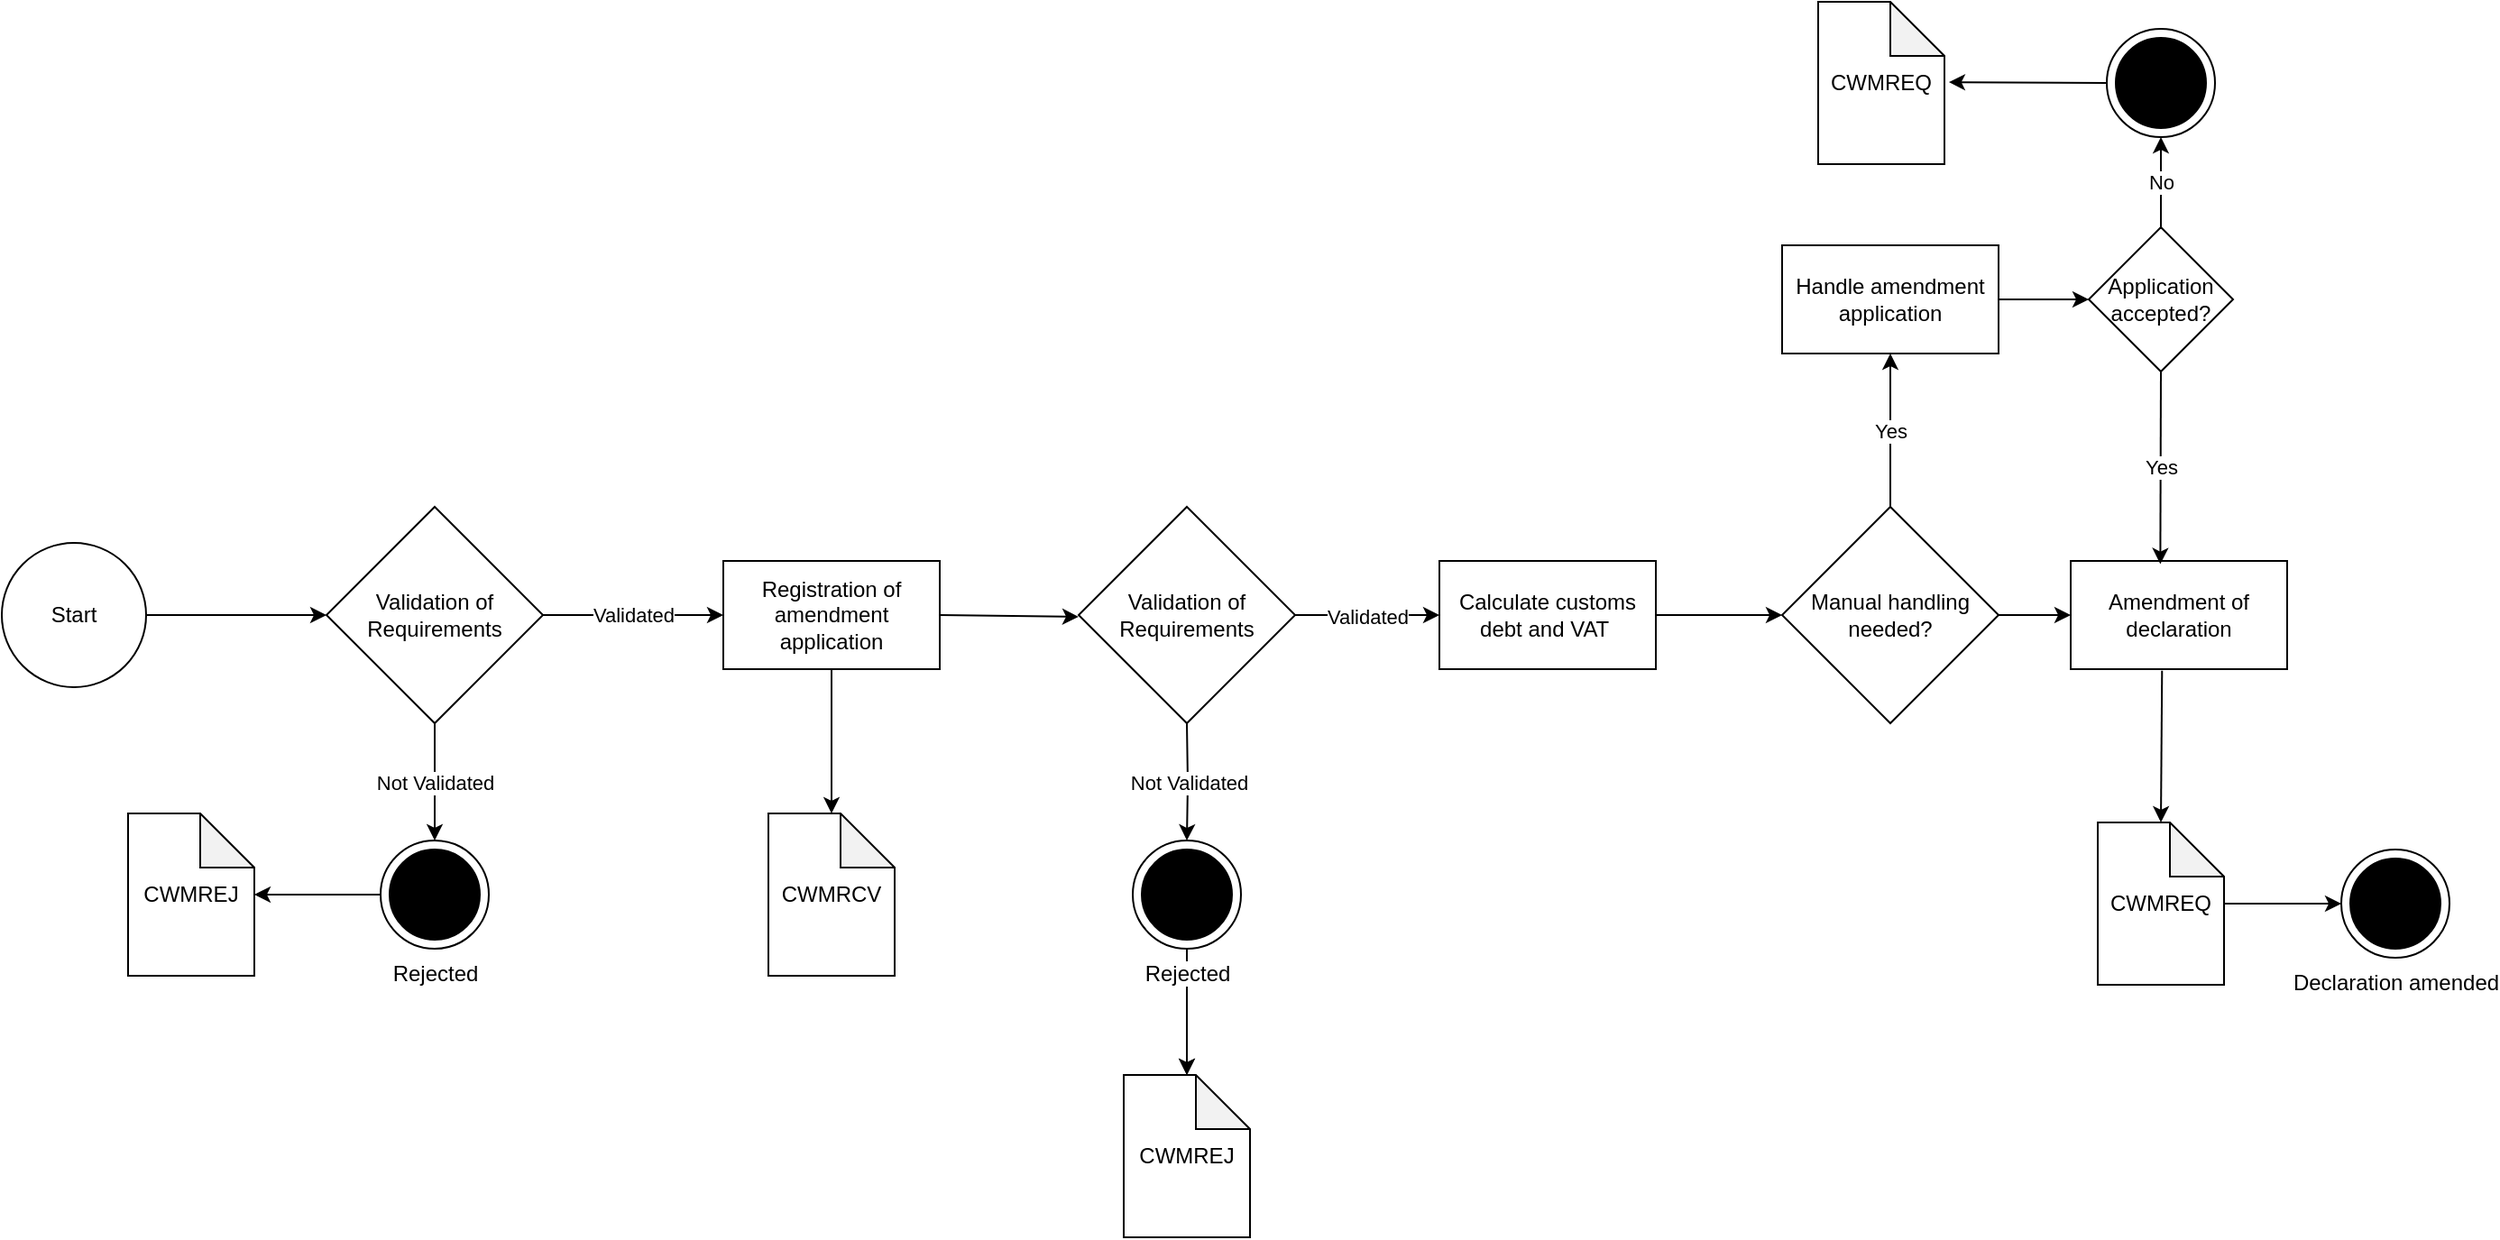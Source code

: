 <mxfile version="14.6.11" type="device"><diagram id="gWjl85z_mulHOem3euQl" name="Page-1"><mxGraphModel dx="2094" dy="511" grid="1" gridSize="10" guides="1" tooltips="1" connect="1" arrows="1" fold="1" page="1" pageScale="1" pageWidth="1169" pageHeight="1654" math="0" shadow="0"><root><mxCell id="0"/><mxCell id="1" parent="0"/><mxCell id="Fx8CQx_uHr4Iwh_uUYza-1" value="Rejected" style="shape=mxgraph.sysml.actFinal;html=1;verticalLabelPosition=bottom;labelBackgroundColor=#ffffff;verticalAlign=top;" vertex="1" parent="1"><mxGeometry x="-627" y="520" width="60" height="60" as="geometry"/></mxCell><mxCell id="Fx8CQx_uHr4Iwh_uUYza-2" value="" style="edgeStyle=orthogonalEdgeStyle;rounded=0;orthogonalLoop=1;jettySize=auto;html=1;exitX=0.5;exitY=1;exitDx=0;exitDy=0;" edge="1" parent="1" source="Fx8CQx_uHr4Iwh_uUYza-7" target="Fx8CQx_uHr4Iwh_uUYza-3"><mxGeometry relative="1" as="geometry"><mxPoint x="-359.5" y="385" as="sourcePoint"/></mxGeometry></mxCell><mxCell id="Fx8CQx_uHr4Iwh_uUYza-3" value="CWMRCV" style="shape=note;whiteSpace=wrap;html=1;backgroundOutline=1;darkOpacity=0.05;" vertex="1" parent="1"><mxGeometry x="-412" y="505" width="70" height="90" as="geometry"/></mxCell><mxCell id="Fx8CQx_uHr4Iwh_uUYza-4" value="" style="edgeStyle=orthogonalEdgeStyle;rounded=0;orthogonalLoop=1;jettySize=auto;html=1;" edge="1" parent="1" source="Fx8CQx_uHr4Iwh_uUYza-5" target="Fx8CQx_uHr4Iwh_uUYza-10"><mxGeometry relative="1" as="geometry"/></mxCell><mxCell id="Fx8CQx_uHr4Iwh_uUYza-5" value="Start" style="ellipse;whiteSpace=wrap;html=1;" vertex="1" parent="1"><mxGeometry x="-837" y="355" width="80" height="80" as="geometry"/></mxCell><mxCell id="Fx8CQx_uHr4Iwh_uUYza-6" value="Validated" style="edgeStyle=orthogonalEdgeStyle;rounded=0;orthogonalLoop=1;jettySize=auto;html=1;startArrow=none;" edge="1" parent="1" source="Fx8CQx_uHr4Iwh_uUYza-13"><mxGeometry relative="1" as="geometry"><mxPoint x="-40" y="395" as="targetPoint"/></mxGeometry></mxCell><mxCell id="Fx8CQx_uHr4Iwh_uUYza-7" value="Registration of amendment application" style="whiteSpace=wrap;html=1;" vertex="1" parent="1"><mxGeometry x="-437" y="365" width="120" height="60" as="geometry"/></mxCell><mxCell id="Fx8CQx_uHr4Iwh_uUYza-8" value="Validated" style="edgeStyle=orthogonalEdgeStyle;rounded=0;orthogonalLoop=1;jettySize=auto;html=1;" edge="1" parent="1" source="Fx8CQx_uHr4Iwh_uUYza-10" target="Fx8CQx_uHr4Iwh_uUYza-7"><mxGeometry relative="1" as="geometry"/></mxCell><mxCell id="Fx8CQx_uHr4Iwh_uUYza-9" value="Not Validated" style="edgeStyle=orthogonalEdgeStyle;rounded=0;orthogonalLoop=1;jettySize=auto;html=1;" edge="1" parent="1" source="Fx8CQx_uHr4Iwh_uUYza-10" target="Fx8CQx_uHr4Iwh_uUYza-1"><mxGeometry relative="1" as="geometry"/></mxCell><mxCell id="Fx8CQx_uHr4Iwh_uUYza-10" value="Validation of Requirements" style="rhombus;whiteSpace=wrap;html=1;" vertex="1" parent="1"><mxGeometry x="-657" y="335" width="120" height="120" as="geometry"/></mxCell><mxCell id="Fx8CQx_uHr4Iwh_uUYza-11" value="" style="edgeStyle=orthogonalEdgeStyle;rounded=0;orthogonalLoop=1;jettySize=auto;html=1;exitX=0;exitY=0.5;exitDx=0;exitDy=0;exitPerimeter=0;" edge="1" parent="1" source="Fx8CQx_uHr4Iwh_uUYza-1" target="Fx8CQx_uHr4Iwh_uUYza-12"><mxGeometry relative="1" as="geometry"><mxPoint x="-572" y="480" as="sourcePoint"/></mxGeometry></mxCell><mxCell id="Fx8CQx_uHr4Iwh_uUYza-12" value="CWMREJ" style="shape=note;whiteSpace=wrap;html=1;backgroundOutline=1;darkOpacity=0.05;" vertex="1" parent="1"><mxGeometry x="-767" y="505" width="70" height="90" as="geometry"/></mxCell><mxCell id="Fx8CQx_uHr4Iwh_uUYza-13" value="Validation of Requirements" style="rhombus;whiteSpace=wrap;html=1;" vertex="1" parent="1"><mxGeometry x="-240" y="335" width="120" height="120" as="geometry"/></mxCell><mxCell id="Fx8CQx_uHr4Iwh_uUYza-14" value="" style="endArrow=classic;html=1;exitX=1;exitY=0.5;exitDx=0;exitDy=0;entryX=0;entryY=0.5;entryDx=0;entryDy=0;" edge="1" parent="1"><mxGeometry width="50" height="50" relative="1" as="geometry"><mxPoint x="-317" y="395" as="sourcePoint"/><mxPoint x="-240" y="396" as="targetPoint"/></mxGeometry></mxCell><mxCell id="Fx8CQx_uHr4Iwh_uUYza-15" value="" style="edgeStyle=orthogonalEdgeStyle;rounded=0;orthogonalLoop=1;jettySize=auto;html=1;" edge="1" parent="1" source="Fx8CQx_uHr4Iwh_uUYza-17" target="Fx8CQx_uHr4Iwh_uUYza-19"><mxGeometry relative="1" as="geometry"/></mxCell><mxCell id="Fx8CQx_uHr4Iwh_uUYza-16" value="" style="edgeStyle=orthogonalEdgeStyle;rounded=0;orthogonalLoop=1;jettySize=auto;html=1;" edge="1" parent="1" source="Fx8CQx_uHr4Iwh_uUYza-17" target="Fx8CQx_uHr4Iwh_uUYza-19"><mxGeometry relative="1" as="geometry"/></mxCell><mxCell id="Fx8CQx_uHr4Iwh_uUYza-17" value="Rejected" style="shape=mxgraph.sysml.actFinal;html=1;verticalLabelPosition=bottom;labelBackgroundColor=#ffffff;verticalAlign=top;" vertex="1" parent="1"><mxGeometry x="-210" y="520" width="60" height="60" as="geometry"/></mxCell><mxCell id="Fx8CQx_uHr4Iwh_uUYza-18" value="Not Validated" style="edgeStyle=orthogonalEdgeStyle;rounded=0;orthogonalLoop=1;jettySize=auto;html=1;" edge="1" parent="1" target="Fx8CQx_uHr4Iwh_uUYza-17"><mxGeometry relative="1" as="geometry"><mxPoint x="-180" y="455" as="sourcePoint"/></mxGeometry></mxCell><mxCell id="Fx8CQx_uHr4Iwh_uUYza-19" value="CWMREJ" style="shape=note;whiteSpace=wrap;html=1;backgroundOutline=1;darkOpacity=0.05;" vertex="1" parent="1"><mxGeometry x="-215" y="650" width="70" height="90" as="geometry"/></mxCell><mxCell id="Fx8CQx_uHr4Iwh_uUYza-22" value="CWMREQ" style="shape=note;whiteSpace=wrap;html=1;backgroundOutline=1;darkOpacity=0.05;" vertex="1" parent="1"><mxGeometry x="325" y="510" width="70" height="90" as="geometry"/></mxCell><mxCell id="Fx8CQx_uHr4Iwh_uUYza-25" value="Calculate customs debt and VAT&amp;nbsp;" style="whiteSpace=wrap;html=1;" vertex="1" parent="1"><mxGeometry x="-40" y="365" width="120" height="60" as="geometry"/></mxCell><mxCell id="Fx8CQx_uHr4Iwh_uUYza-26" value="Manual handling needed?" style="rhombus;whiteSpace=wrap;html=1;" vertex="1" parent="1"><mxGeometry x="150" y="335" width="120" height="120" as="geometry"/></mxCell><mxCell id="Fx8CQx_uHr4Iwh_uUYza-27" value="" style="endArrow=classic;html=1;exitX=1;exitY=0.5;exitDx=0;exitDy=0;entryX=0;entryY=0.5;entryDx=0;entryDy=0;" edge="1" parent="1" source="Fx8CQx_uHr4Iwh_uUYza-25" target="Fx8CQx_uHr4Iwh_uUYza-26"><mxGeometry width="50" height="50" relative="1" as="geometry"><mxPoint x="-100" y="500" as="sourcePoint"/><mxPoint x="-50" y="450" as="targetPoint"/></mxGeometry></mxCell><mxCell id="Fx8CQx_uHr4Iwh_uUYza-28" value="Handle amendment application" style="whiteSpace=wrap;html=1;" vertex="1" parent="1"><mxGeometry x="150" y="190" width="120" height="60" as="geometry"/></mxCell><mxCell id="Fx8CQx_uHr4Iwh_uUYza-29" value="Yes" style="endArrow=classic;html=1;exitX=0.5;exitY=0;exitDx=0;exitDy=0;" edge="1" parent="1" source="Fx8CQx_uHr4Iwh_uUYza-26" target="Fx8CQx_uHr4Iwh_uUYza-28"><mxGeometry width="50" height="50" relative="1" as="geometry"><mxPoint x="210" y="330" as="sourcePoint"/><mxPoint x="250" y="180" as="targetPoint"/></mxGeometry></mxCell><mxCell id="Fx8CQx_uHr4Iwh_uUYza-32" value="Amendment of declaration" style="whiteSpace=wrap;html=1;" vertex="1" parent="1"><mxGeometry x="310" y="365" width="120" height="60" as="geometry"/></mxCell><mxCell id="Fx8CQx_uHr4Iwh_uUYza-33" value="" style="endArrow=classic;html=1;exitX=1;exitY=0.5;exitDx=0;exitDy=0;" edge="1" parent="1" source="Fx8CQx_uHr4Iwh_uUYza-26"><mxGeometry width="50" height="50" relative="1" as="geometry"><mxPoint x="200" y="490" as="sourcePoint"/><mxPoint x="310" y="395" as="targetPoint"/></mxGeometry></mxCell><mxCell id="Fx8CQx_uHr4Iwh_uUYza-34" value="Application accepted?" style="rhombus;whiteSpace=wrap;html=1;" vertex="1" parent="1"><mxGeometry x="320" y="180" width="80" height="80" as="geometry"/></mxCell><mxCell id="Fx8CQx_uHr4Iwh_uUYza-35" value="" style="endArrow=classic;html=1;entryX=0;entryY=0.5;entryDx=0;entryDy=0;" edge="1" parent="1" target="Fx8CQx_uHr4Iwh_uUYza-34"><mxGeometry width="50" height="50" relative="1" as="geometry"><mxPoint x="270" y="220" as="sourcePoint"/><mxPoint x="70" y="280" as="targetPoint"/></mxGeometry></mxCell><mxCell id="Fx8CQx_uHr4Iwh_uUYza-37" value="Yes" style="endArrow=classic;html=1;exitX=0.5;exitY=1;exitDx=0;exitDy=0;entryX=0.414;entryY=0.03;entryDx=0;entryDy=0;entryPerimeter=0;" edge="1" parent="1" source="Fx8CQx_uHr4Iwh_uUYza-34" target="Fx8CQx_uHr4Iwh_uUYza-32"><mxGeometry width="50" height="50" relative="1" as="geometry"><mxPoint x="20" y="330" as="sourcePoint"/><mxPoint x="70" y="280" as="targetPoint"/></mxGeometry></mxCell><mxCell id="Fx8CQx_uHr4Iwh_uUYza-38" value="" style="shape=mxgraph.sysml.actFinal;html=1;verticalLabelPosition=bottom;labelBackgroundColor=#ffffff;verticalAlign=top;" vertex="1" parent="1"><mxGeometry x="330" y="70" width="60" height="60" as="geometry"/></mxCell><mxCell id="Fx8CQx_uHr4Iwh_uUYza-39" value="No" style="endArrow=classic;html=1;exitX=0.5;exitY=0;exitDx=0;exitDy=0;" edge="1" parent="1" source="Fx8CQx_uHr4Iwh_uUYza-34" target="Fx8CQx_uHr4Iwh_uUYza-38"><mxGeometry width="50" height="50" relative="1" as="geometry"><mxPoint x="20" y="330" as="sourcePoint"/><mxPoint x="70" y="280" as="targetPoint"/></mxGeometry></mxCell><mxCell id="Fx8CQx_uHr4Iwh_uUYza-40" value="CWMREQ" style="shape=note;whiteSpace=wrap;html=1;backgroundOutline=1;darkOpacity=0.05;" vertex="1" parent="1"><mxGeometry x="170" y="55" width="70" height="90" as="geometry"/></mxCell><mxCell id="Fx8CQx_uHr4Iwh_uUYza-41" value="" style="endArrow=classic;html=1;exitX=0;exitY=0.5;exitDx=0;exitDy=0;exitPerimeter=0;entryX=1.035;entryY=0.495;entryDx=0;entryDy=0;entryPerimeter=0;" edge="1" parent="1" source="Fx8CQx_uHr4Iwh_uUYza-38" target="Fx8CQx_uHr4Iwh_uUYza-40"><mxGeometry width="50" height="50" relative="1" as="geometry"><mxPoint x="20" y="330" as="sourcePoint"/><mxPoint x="70" y="280" as="targetPoint"/></mxGeometry></mxCell><mxCell id="Fx8CQx_uHr4Iwh_uUYza-42" value="" style="endArrow=classic;html=1;entryX=0.5;entryY=0;entryDx=0;entryDy=0;entryPerimeter=0;exitX=0.422;exitY=1.015;exitDx=0;exitDy=0;exitPerimeter=0;" edge="1" parent="1" source="Fx8CQx_uHr4Iwh_uUYza-32" target="Fx8CQx_uHr4Iwh_uUYza-22"><mxGeometry width="50" height="50" relative="1" as="geometry"><mxPoint x="360" y="430" as="sourcePoint"/><mxPoint x="470" y="470" as="targetPoint"/></mxGeometry></mxCell><mxCell id="Fx8CQx_uHr4Iwh_uUYza-43" value="Declaration amended" style="shape=mxgraph.sysml.actFinal;html=1;verticalLabelPosition=bottom;labelBackgroundColor=#ffffff;verticalAlign=top;" vertex="1" parent="1"><mxGeometry x="460" y="525" width="60" height="60" as="geometry"/></mxCell><mxCell id="Fx8CQx_uHr4Iwh_uUYza-44" value="" style="endArrow=classic;html=1;" edge="1" parent="1" source="Fx8CQx_uHr4Iwh_uUYza-22" target="Fx8CQx_uHr4Iwh_uUYza-43"><mxGeometry width="50" height="50" relative="1" as="geometry"><mxPoint x="380" y="520" as="sourcePoint"/><mxPoint x="430" y="470" as="targetPoint"/></mxGeometry></mxCell></root></mxGraphModel></diagram></mxfile>